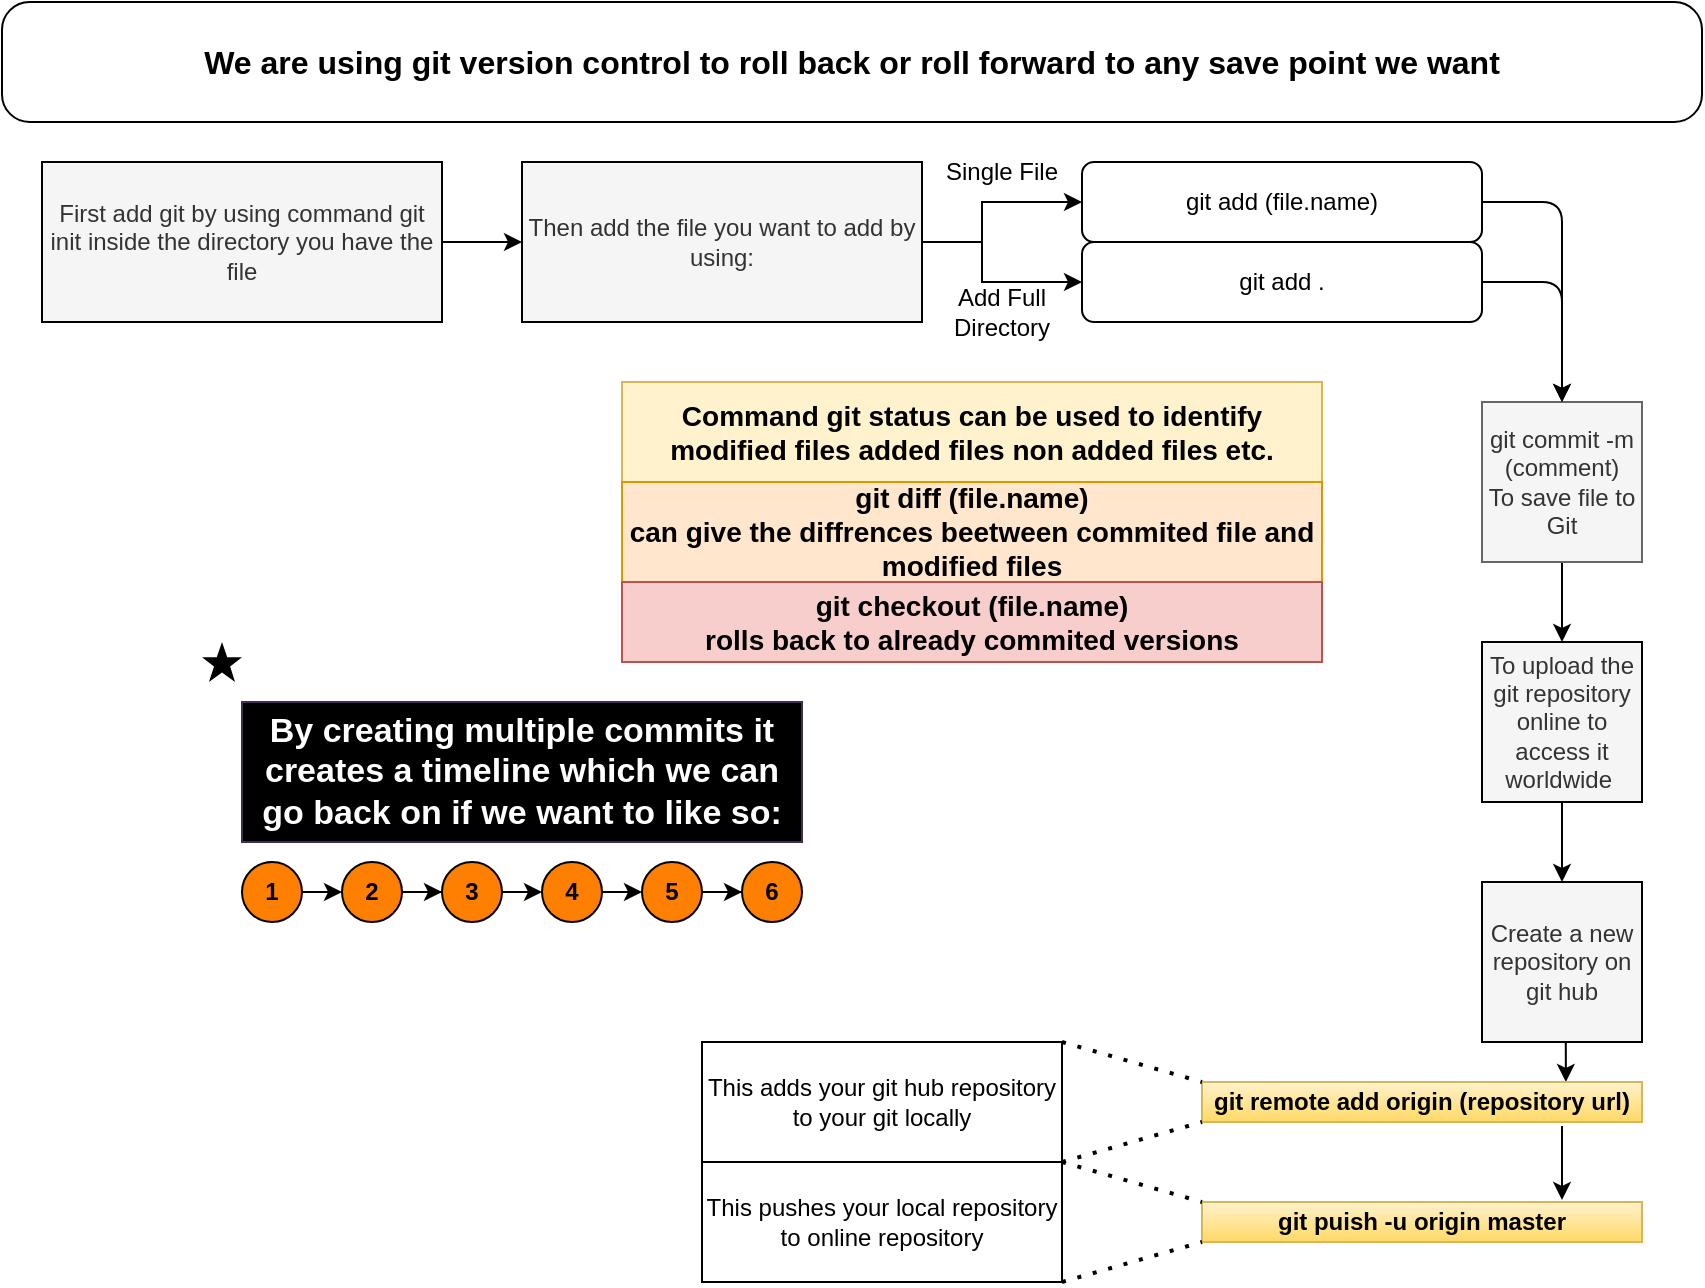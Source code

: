 <mxfile version="14.5.7" type="github">
  <diagram id="2DQWzsFpLPsIe5vMjnt6" name="Page-1">
    <mxGraphModel dx="2568" dy="524" grid="1" gridSize="10" guides="1" tooltips="1" connect="1" arrows="1" fold="1" page="1" pageScale="1" pageWidth="850" pageHeight="1100" math="0" shadow="0">
      <root>
        <mxCell id="0" />
        <mxCell id="1" parent="0" />
        <mxCell id="-qaemHOf1_88DgNMOJij-1" value="&lt;font size=&quot;3&quot;&gt;&lt;b&gt;We are using git version control to roll back or roll forward to any save point we want&lt;/b&gt;&lt;/font&gt;" style="rounded=1;whiteSpace=wrap;html=1;arcSize=23;" parent="1" vertex="1">
          <mxGeometry x="-1700" width="850" height="60" as="geometry" />
        </mxCell>
        <mxCell id="-qaemHOf1_88DgNMOJij-18" style="edgeStyle=orthogonalEdgeStyle;rounded=0;orthogonalLoop=1;jettySize=auto;html=1;exitX=1;exitY=0.5;exitDx=0;exitDy=0;entryX=0;entryY=0.5;entryDx=0;entryDy=0;" parent="1" source="-qaemHOf1_88DgNMOJij-4" target="-qaemHOf1_88DgNMOJij-6" edge="1">
          <mxGeometry relative="1" as="geometry" />
        </mxCell>
        <mxCell id="-qaemHOf1_88DgNMOJij-4" value="First add git by using command git init inside the directory you have the file" style="text;html=1;fillColor=#f5f5f5;align=center;verticalAlign=middle;whiteSpace=wrap;rounded=0;fontColor=#333333;strokeColor=#000000;" parent="1" vertex="1">
          <mxGeometry x="-1680" y="80" width="200" height="80" as="geometry" />
        </mxCell>
        <mxCell id="-qaemHOf1_88DgNMOJij-9" style="edgeStyle=orthogonalEdgeStyle;rounded=0;orthogonalLoop=1;jettySize=auto;html=1;" parent="1" source="-qaemHOf1_88DgNMOJij-6" target="-qaemHOf1_88DgNMOJij-8" edge="1">
          <mxGeometry relative="1" as="geometry">
            <Array as="points">
              <mxPoint x="-1210" y="120" />
              <mxPoint x="-1210" y="100" />
            </Array>
          </mxGeometry>
        </mxCell>
        <mxCell id="-qaemHOf1_88DgNMOJij-13" style="edgeStyle=orthogonalEdgeStyle;rounded=0;orthogonalLoop=1;jettySize=auto;html=1;exitX=1;exitY=0.5;exitDx=0;exitDy=0;" parent="1" source="-qaemHOf1_88DgNMOJij-6" target="-qaemHOf1_88DgNMOJij-12" edge="1">
          <mxGeometry relative="1" as="geometry">
            <Array as="points">
              <mxPoint x="-1210" y="120" />
              <mxPoint x="-1210" y="140" />
            </Array>
          </mxGeometry>
        </mxCell>
        <mxCell id="-qaemHOf1_88DgNMOJij-6" value="Then add the file you want to add by using:" style="text;html=1;fillColor=#f5f5f5;align=center;verticalAlign=middle;whiteSpace=wrap;rounded=0;fontColor=#333333;strokeColor=#000000;" parent="1" vertex="1">
          <mxGeometry x="-1440" y="80" width="200" height="80" as="geometry" />
        </mxCell>
        <mxCell id="-qaemHOf1_88DgNMOJij-8" value="git add (file.name)" style="rounded=1;whiteSpace=wrap;html=1;strokeColor=#000000;gradientColor=none;" parent="1" vertex="1">
          <mxGeometry x="-1160" y="80" width="200" height="40" as="geometry" />
        </mxCell>
        <mxCell id="-qaemHOf1_88DgNMOJij-10" value="Single File" style="text;html=1;strokeColor=none;fillColor=none;align=center;verticalAlign=middle;whiteSpace=wrap;rounded=0;" parent="1" vertex="1">
          <mxGeometry x="-1230" y="70" width="60" height="30" as="geometry" />
        </mxCell>
        <mxCell id="-qaemHOf1_88DgNMOJij-12" value="git add ." style="rounded=1;whiteSpace=wrap;html=1;strokeColor=#000000;gradientColor=none;" parent="1" vertex="1">
          <mxGeometry x="-1160" y="120" width="200" height="40" as="geometry" />
        </mxCell>
        <mxCell id="-qaemHOf1_88DgNMOJij-14" value="Add Full Directory" style="text;html=1;strokeColor=none;fillColor=none;align=center;verticalAlign=middle;whiteSpace=wrap;rounded=0;" parent="1" vertex="1">
          <mxGeometry x="-1230" y="140" width="60" height="30" as="geometry" />
        </mxCell>
        <mxCell id="feYk2-0pNa3UwTStaALc-2" style="edgeStyle=orthogonalEdgeStyle;rounded=0;orthogonalLoop=1;jettySize=auto;html=1;entryX=0.5;entryY=0;entryDx=0;entryDy=0;" parent="1" source="-qaemHOf1_88DgNMOJij-15" target="feYk2-0pNa3UwTStaALc-1" edge="1">
          <mxGeometry relative="1" as="geometry" />
        </mxCell>
        <mxCell id="-qaemHOf1_88DgNMOJij-15" value="git commit -m (comment)&lt;br&gt;To save file to Git" style="text;html=1;fillColor=#f5f5f5;align=center;verticalAlign=middle;whiteSpace=wrap;rounded=0;fontColor=#333333;strokeColor=#666666;" parent="1" vertex="1">
          <mxGeometry x="-960" y="200" width="80" height="80" as="geometry" />
        </mxCell>
        <mxCell id="-qaemHOf1_88DgNMOJij-16" value="" style="endArrow=classic;html=1;entryX=0.5;entryY=0;entryDx=0;entryDy=0;" parent="1" target="-qaemHOf1_88DgNMOJij-15" edge="1">
          <mxGeometry width="50" height="50" relative="1" as="geometry">
            <mxPoint x="-960" y="100" as="sourcePoint" />
            <mxPoint x="-910" y="50" as="targetPoint" />
            <Array as="points">
              <mxPoint x="-920" y="100" />
            </Array>
          </mxGeometry>
        </mxCell>
        <mxCell id="-qaemHOf1_88DgNMOJij-17" value="" style="endArrow=classic;html=1;entryX=0.5;entryY=0;entryDx=0;entryDy=0;exitX=1;exitY=0.5;exitDx=0;exitDy=0;" parent="1" source="-qaemHOf1_88DgNMOJij-12" target="-qaemHOf1_88DgNMOJij-15" edge="1">
          <mxGeometry width="50" height="50" relative="1" as="geometry">
            <mxPoint x="-1310" y="180" as="sourcePoint" />
            <mxPoint x="-1260" y="130" as="targetPoint" />
            <Array as="points">
              <mxPoint x="-920" y="140" />
            </Array>
          </mxGeometry>
        </mxCell>
        <mxCell id="-qaemHOf1_88DgNMOJij-19" value="&lt;b&gt;&lt;font style=&quot;font-size: 14px&quot;&gt;Command git status can be used to identify modified files added files non added files etc.&lt;/font&gt;&lt;/b&gt;" style="text;html=1;strokeColor=#d6b656;fillColor=#fff2cc;align=center;verticalAlign=middle;whiteSpace=wrap;rounded=0;" parent="1" vertex="1">
          <mxGeometry x="-1390" y="190" width="350" height="50" as="geometry" />
        </mxCell>
        <mxCell id="-qaemHOf1_88DgNMOJij-20" value="&lt;b style=&quot;font-size: 14px&quot;&gt;git diff (file.name)&lt;br&gt;can give the diffrences beetween commited file and modified files&lt;/b&gt;" style="text;html=1;strokeColor=#d79b00;fillColor=#ffe6cc;align=center;verticalAlign=middle;whiteSpace=wrap;rounded=0;" parent="1" vertex="1">
          <mxGeometry x="-1390" y="240" width="350" height="50" as="geometry" />
        </mxCell>
        <mxCell id="-qaemHOf1_88DgNMOJij-21" value="&lt;b style=&quot;font-size: 14px&quot;&gt;git checkout (file.name)&lt;br&gt;rolls back to already commited versions&lt;/b&gt;" style="text;html=1;strokeColor=#b85450;fillColor=#f8cecc;align=center;verticalAlign=middle;whiteSpace=wrap;rounded=0;" parent="1" vertex="1">
          <mxGeometry x="-1390" y="290" width="350" height="40" as="geometry" />
        </mxCell>
        <mxCell id="feYk2-0pNa3UwTStaALc-5" style="edgeStyle=orthogonalEdgeStyle;rounded=0;orthogonalLoop=1;jettySize=auto;html=1;exitX=0.5;exitY=1;exitDx=0;exitDy=0;entryX=0.5;entryY=0;entryDx=0;entryDy=0;" parent="1" source="feYk2-0pNa3UwTStaALc-1" target="feYk2-0pNa3UwTStaALc-4" edge="1">
          <mxGeometry relative="1" as="geometry" />
        </mxCell>
        <mxCell id="feYk2-0pNa3UwTStaALc-1" value="To upload the git repository online to access it worldwide&amp;nbsp;" style="text;html=1;fillColor=#f5f5f5;align=center;verticalAlign=middle;whiteSpace=wrap;rounded=0;fontColor=#333333;strokeColor=#000000;" parent="1" vertex="1">
          <mxGeometry x="-960" y="320" width="80" height="80" as="geometry" />
        </mxCell>
        <mxCell id="feYk2-0pNa3UwTStaALc-7" style="edgeStyle=orthogonalEdgeStyle;rounded=0;orthogonalLoop=1;jettySize=auto;html=1;exitX=0.5;exitY=1;exitDx=0;exitDy=0;entryX=0.827;entryY=0;entryDx=0;entryDy=0;entryPerimeter=0;" parent="1" source="feYk2-0pNa3UwTStaALc-4" target="feYk2-0pNa3UwTStaALc-6" edge="1">
          <mxGeometry relative="1" as="geometry" />
        </mxCell>
        <mxCell id="feYk2-0pNa3UwTStaALc-4" value="Create a new repository on git hub&lt;br&gt;" style="text;html=1;fillColor=#f5f5f5;align=center;verticalAlign=middle;whiteSpace=wrap;rounded=0;fontColor=#333333;strokeColor=#000000;" parent="1" vertex="1">
          <mxGeometry x="-960" y="440" width="80" height="80" as="geometry" />
        </mxCell>
        <mxCell id="feYk2-0pNa3UwTStaALc-16" style="edgeStyle=orthogonalEdgeStyle;rounded=0;orthogonalLoop=1;jettySize=auto;html=1;" parent="1" edge="1">
          <mxGeometry relative="1" as="geometry">
            <mxPoint x="-920" y="562" as="sourcePoint" />
            <mxPoint x="-920" y="599" as="targetPoint" />
          </mxGeometry>
        </mxCell>
        <mxCell id="feYk2-0pNa3UwTStaALc-6" value="&lt;b&gt;git remote add origin (repository url)&lt;/b&gt;" style="text;html=1;strokeColor=#d6b656;fillColor=#fff2cc;align=center;verticalAlign=middle;whiteSpace=wrap;rounded=0;gradientColor=#ffd966;" parent="1" vertex="1">
          <mxGeometry x="-1100" y="540" width="220" height="20" as="geometry" />
        </mxCell>
        <mxCell id="feYk2-0pNa3UwTStaALc-8" value="This adds your git hub repository to your git locally" style="rounded=1;whiteSpace=wrap;html=1;strokeColor=#000000;arcSize=0;" parent="1" vertex="1">
          <mxGeometry x="-1350" y="520" width="180" height="60" as="geometry" />
        </mxCell>
        <mxCell id="feYk2-0pNa3UwTStaALc-9" value="" style="endArrow=none;dashed=1;html=1;dashPattern=1 3;strokeWidth=2;entryX=0;entryY=0;entryDx=0;entryDy=0;exitX=1;exitY=0;exitDx=0;exitDy=0;" parent="1" source="feYk2-0pNa3UwTStaALc-8" target="feYk2-0pNa3UwTStaALc-6" edge="1">
          <mxGeometry width="50" height="50" relative="1" as="geometry">
            <mxPoint x="-1300" y="460" as="sourcePoint" />
            <mxPoint x="-1250" y="410" as="targetPoint" />
          </mxGeometry>
        </mxCell>
        <mxCell id="feYk2-0pNa3UwTStaALc-11" value="" style="endArrow=none;dashed=1;html=1;dashPattern=1 3;strokeWidth=2;entryX=0;entryY=1;entryDx=0;entryDy=0;exitX=1;exitY=1;exitDx=0;exitDy=0;" parent="1" source="feYk2-0pNa3UwTStaALc-8" target="feYk2-0pNa3UwTStaALc-6" edge="1">
          <mxGeometry width="50" height="50" relative="1" as="geometry">
            <mxPoint x="-1160" y="530" as="sourcePoint" />
            <mxPoint x="-1090.0" y="550" as="targetPoint" />
          </mxGeometry>
        </mxCell>
        <mxCell id="feYk2-0pNa3UwTStaALc-12" value="&lt;b&gt;git puish -u origin master&lt;/b&gt;" style="text;html=1;strokeColor=#d6b656;fillColor=#fff2cc;align=center;verticalAlign=middle;whiteSpace=wrap;rounded=0;gradientColor=#ffd966;" parent="1" vertex="1">
          <mxGeometry x="-1100" y="600" width="220" height="20" as="geometry" />
        </mxCell>
        <mxCell id="feYk2-0pNa3UwTStaALc-13" value="This pushes your local repository to online repository" style="rounded=1;whiteSpace=wrap;html=1;strokeColor=#000000;arcSize=0;" parent="1" vertex="1">
          <mxGeometry x="-1350" y="580" width="180" height="60" as="geometry" />
        </mxCell>
        <mxCell id="feYk2-0pNa3UwTStaALc-14" value="" style="endArrow=none;dashed=1;html=1;dashPattern=1 3;strokeWidth=2;entryX=0;entryY=0;entryDx=0;entryDy=0;exitX=1;exitY=0;exitDx=0;exitDy=0;" parent="1" source="feYk2-0pNa3UwTStaALc-13" target="feYk2-0pNa3UwTStaALc-12" edge="1">
          <mxGeometry width="50" height="50" relative="1" as="geometry">
            <mxPoint x="-1160" y="590" as="sourcePoint" />
            <mxPoint x="-1090.0" y="570" as="targetPoint" />
          </mxGeometry>
        </mxCell>
        <mxCell id="feYk2-0pNa3UwTStaALc-15" value="" style="endArrow=none;dashed=1;html=1;dashPattern=1 3;strokeWidth=2;entryX=0;entryY=1;entryDx=0;entryDy=0;exitX=1;exitY=1;exitDx=0;exitDy=0;" parent="1" source="feYk2-0pNa3UwTStaALc-13" target="feYk2-0pNa3UwTStaALc-12" edge="1">
          <mxGeometry width="50" height="50" relative="1" as="geometry">
            <mxPoint x="-1160" y="590" as="sourcePoint" />
            <mxPoint x="-1090.0" y="610" as="targetPoint" />
          </mxGeometry>
        </mxCell>
        <mxCell id="4F9KUSmmqrAlT4ERBegV-1" value="&lt;b&gt;&lt;font style=&quot;font-size: 17px&quot;&gt;By creating multiple commits it creates a timeline which we can go back on if we want to like so:&lt;/font&gt;&lt;/b&gt;" style="text;html=1;strokeColor=#432D57;align=center;verticalAlign=middle;whiteSpace=wrap;rounded=0;fontColor=#ffffff;fillColor=#000000;" vertex="1" parent="1">
          <mxGeometry x="-1580" y="350" width="280" height="70" as="geometry" />
        </mxCell>
        <mxCell id="4F9KUSmmqrAlT4ERBegV-2" value="" style="dashed=0;aspect=fixed;verticalLabelPosition=bottom;verticalAlign=top;align=center;shape=mxgraph.gmdl.star;strokeColor=none;shadow=0;fillColor=#000000;" vertex="1" parent="1">
          <mxGeometry x="-1600" y="320" width="20" height="20" as="geometry" />
        </mxCell>
        <mxCell id="4F9KUSmmqrAlT4ERBegV-8" style="edgeStyle=orthogonalEdgeStyle;rounded=0;orthogonalLoop=1;jettySize=auto;html=1;exitX=1;exitY=0.5;exitDx=0;exitDy=0;entryX=0;entryY=0.5;entryDx=0;entryDy=0;" edge="1" parent="1" source="4F9KUSmmqrAlT4ERBegV-3" target="4F9KUSmmqrAlT4ERBegV-4">
          <mxGeometry relative="1" as="geometry" />
        </mxCell>
        <mxCell id="4F9KUSmmqrAlT4ERBegV-3" value="&lt;b&gt;1&lt;/b&gt;" style="ellipse;whiteSpace=wrap;html=1;aspect=fixed;fillColor=#FF8000;" vertex="1" parent="1">
          <mxGeometry x="-1580" y="430" width="30" height="30" as="geometry" />
        </mxCell>
        <mxCell id="4F9KUSmmqrAlT4ERBegV-9" style="edgeStyle=orthogonalEdgeStyle;rounded=0;orthogonalLoop=1;jettySize=auto;html=1;exitX=1;exitY=0.5;exitDx=0;exitDy=0;" edge="1" parent="1" source="4F9KUSmmqrAlT4ERBegV-4" target="4F9KUSmmqrAlT4ERBegV-5">
          <mxGeometry relative="1" as="geometry" />
        </mxCell>
        <mxCell id="4F9KUSmmqrAlT4ERBegV-4" value="2" style="ellipse;whiteSpace=wrap;html=1;aspect=fixed;fillColor=#FF8000;fontStyle=1" vertex="1" parent="1">
          <mxGeometry x="-1530" y="430" width="30" height="30" as="geometry" />
        </mxCell>
        <mxCell id="4F9KUSmmqrAlT4ERBegV-10" style="edgeStyle=orthogonalEdgeStyle;rounded=0;orthogonalLoop=1;jettySize=auto;html=1;exitX=1;exitY=0.5;exitDx=0;exitDy=0;entryX=0;entryY=0.5;entryDx=0;entryDy=0;" edge="1" parent="1" source="4F9KUSmmqrAlT4ERBegV-5" target="4F9KUSmmqrAlT4ERBegV-7">
          <mxGeometry relative="1" as="geometry" />
        </mxCell>
        <mxCell id="4F9KUSmmqrAlT4ERBegV-5" value="&lt;b&gt;3&lt;/b&gt;" style="ellipse;whiteSpace=wrap;html=1;aspect=fixed;fillColor=#FF8000;" vertex="1" parent="1">
          <mxGeometry x="-1480" y="430" width="30" height="30" as="geometry" />
        </mxCell>
        <mxCell id="4F9KUSmmqrAlT4ERBegV-12" style="edgeStyle=orthogonalEdgeStyle;rounded=0;orthogonalLoop=1;jettySize=auto;html=1;exitX=1;exitY=0.5;exitDx=0;exitDy=0;entryX=0;entryY=0.5;entryDx=0;entryDy=0;" edge="1" parent="1" source="4F9KUSmmqrAlT4ERBegV-7" target="4F9KUSmmqrAlT4ERBegV-11">
          <mxGeometry relative="1" as="geometry" />
        </mxCell>
        <mxCell id="4F9KUSmmqrAlT4ERBegV-7" value="&lt;b&gt;4&lt;/b&gt;" style="ellipse;whiteSpace=wrap;html=1;aspect=fixed;fillColor=#FF8000;" vertex="1" parent="1">
          <mxGeometry x="-1430" y="430" width="30" height="30" as="geometry" />
        </mxCell>
        <mxCell id="4F9KUSmmqrAlT4ERBegV-15" style="edgeStyle=orthogonalEdgeStyle;rounded=0;orthogonalLoop=1;jettySize=auto;html=1;exitX=1;exitY=0.5;exitDx=0;exitDy=0;" edge="1" parent="1" source="4F9KUSmmqrAlT4ERBegV-11" target="4F9KUSmmqrAlT4ERBegV-13">
          <mxGeometry relative="1" as="geometry" />
        </mxCell>
        <mxCell id="4F9KUSmmqrAlT4ERBegV-11" value="&lt;b&gt;5&lt;/b&gt;" style="ellipse;whiteSpace=wrap;html=1;aspect=fixed;fillColor=#FF8000;" vertex="1" parent="1">
          <mxGeometry x="-1380" y="430" width="30" height="30" as="geometry" />
        </mxCell>
        <mxCell id="4F9KUSmmqrAlT4ERBegV-13" value="&lt;b&gt;6&lt;/b&gt;" style="ellipse;whiteSpace=wrap;html=1;aspect=fixed;fillColor=#FF8000;" vertex="1" parent="1">
          <mxGeometry x="-1330" y="430" width="30" height="30" as="geometry" />
        </mxCell>
      </root>
    </mxGraphModel>
  </diagram>
</mxfile>
